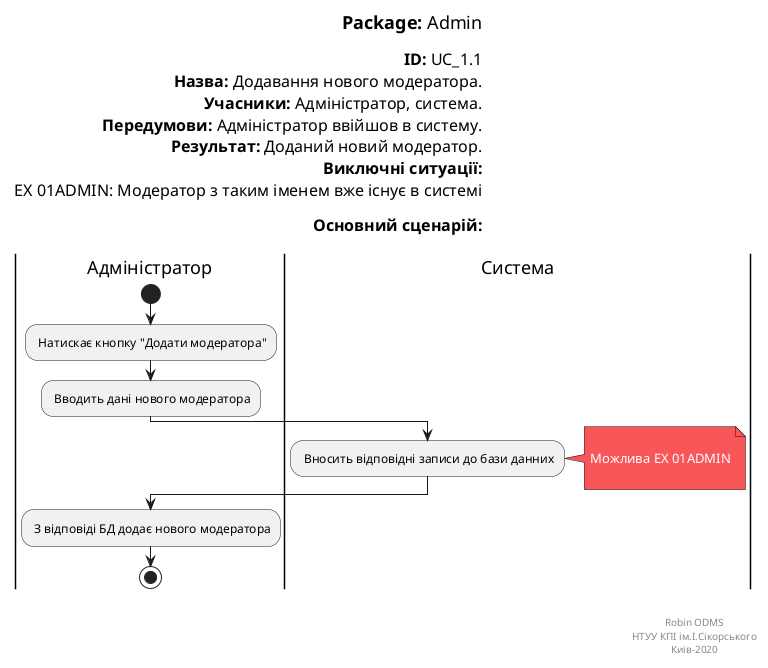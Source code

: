 @startuml
skinparam ArchimateBackgroundColor #ffffff
skinparam	shadowing false
skinparam Note {
	BackgroundColor #f85658
	FontColor #ffffff
}

left header
<font color=000 size=18><b>Package:</b> Admin

<font color=000 size=16><b>ID:</b> UC_1.1
<font color=000 size=16><b>Назва:</b> Додавання нового модератора.
<font color=000 size=16><b>Учасники:</b> Адміністратор, система.
<font color=000 size=16><b>Передумови:</b> Адміністратор ввійшов в систему.
<font color=000 size=16><b>Результат:</b> Доданий новий модератор.
<font color=000 size=16><b>Виключні ситуації:</b>
<font color=000 size=16> EX 01ADMIN: Модератор з таким іменем вже існує в системі

<font color=000 size=16><b>Основний сценарій:</b>

end header

|Адміністратор|
start
: Натискає кнопку "Додати модератора";

: Вводить дані нового модератора;


|Система|

: Вносить відповідні записи до бази данних;

note right

	Можлива EX 01ADMIN

end note

|Адміністратор|

: З відповіді БД додає нового модератора;

stop;

right footer


Robin ODMS
НТУУ КПІ ім.І.Сікорського
Киів-2020
end footer
@enduml
